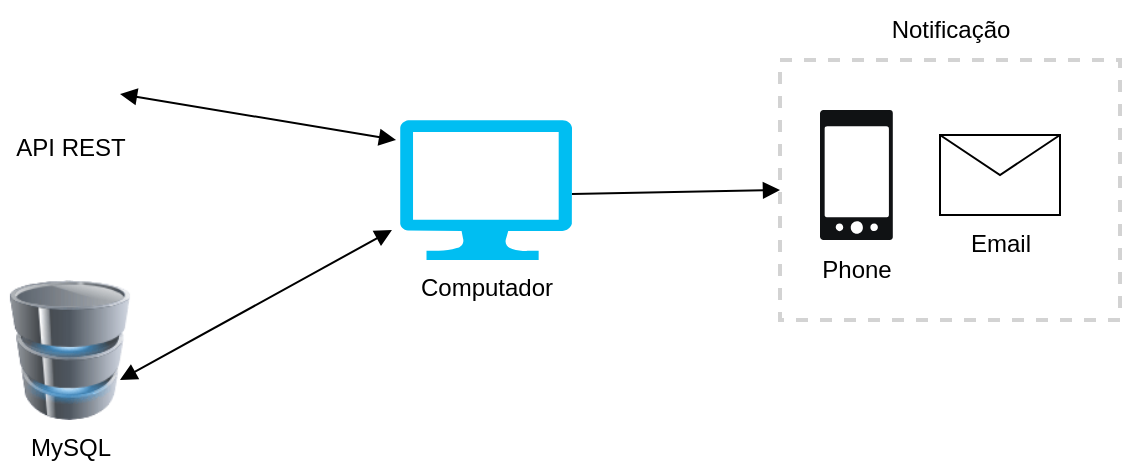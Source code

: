 <mxfile version="21.0.2" type="device"><diagram name="Página-1" id="tm_OebuZ_IBvZqybNNsM"><mxGraphModel dx="794" dy="740" grid="1" gridSize="10" guides="1" tooltips="1" connect="1" arrows="1" fold="1" page="1" pageScale="1" pageWidth="827" pageHeight="1169" math="0" shadow="0"><root><mxCell id="0"/><mxCell id="1" parent="0"/><mxCell id="4byjg0hdD04EBODJtfhk-1" value="Computador" style="verticalLabelPosition=bottom;html=1;verticalAlign=top;align=center;strokeColor=none;fillColor=#00BEF2;shape=mxgraph.azure.computer;pointerEvents=1;" vertex="1" parent="1"><mxGeometry x="400" y="210" width="86" height="70" as="geometry"/></mxCell><mxCell id="4byjg0hdD04EBODJtfhk-2" value="MySQL" style="image;html=1;image=img/lib/clip_art/computers/Database_128x128.png" vertex="1" parent="1"><mxGeometry x="200" y="290" width="70" height="70" as="geometry"/></mxCell><mxCell id="4byjg0hdD04EBODJtfhk-3" value="" style="sketch=0;html=1;aspect=fixed;strokeColor=none;shadow=0;fillColor=#101214;verticalAlign=top;labelPosition=center;verticalLabelPosition=bottom;shape=mxgraph.gcp2.phone_android" vertex="1" parent="1"><mxGeometry x="610" y="205" width="36.4" height="65" as="geometry"/></mxCell><mxCell id="4byjg0hdD04EBODJtfhk-4" value="Email" style="shape=message;html=1;html=1;outlineConnect=0;labelPosition=center;verticalLabelPosition=bottom;align=center;verticalAlign=top;" vertex="1" parent="1"><mxGeometry x="670" y="217.5" width="60" height="40" as="geometry"/></mxCell><mxCell id="4byjg0hdD04EBODJtfhk-5" value="" style="rounded=0;whiteSpace=wrap;html=1;fillColor=none;strokeColor=#d3d3d3;strokeWidth=2;dashed=1;" vertex="1" parent="1"><mxGeometry x="590" y="180" width="170" height="130" as="geometry"/></mxCell><mxCell id="4byjg0hdD04EBODJtfhk-8" value="API REST" style="shape=image;html=1;verticalAlign=top;verticalLabelPosition=bottom;labelBackgroundColor=#ffffff;imageAspect=0;aspect=fixed;image=https://cdn0.iconfinder.com/data/icons/phosphor-fill-vol-4/256/stack-fill-128.png" vertex="1" parent="1"><mxGeometry x="205" y="150" width="60" height="60" as="geometry"/></mxCell><mxCell id="4byjg0hdD04EBODJtfhk-10" value="" style="endArrow=block;startArrow=block;endFill=1;startFill=1;html=1;rounded=0;entryX=-0.047;entryY=0.786;entryDx=0;entryDy=0;entryPerimeter=0;" edge="1" parent="1" target="4byjg0hdD04EBODJtfhk-1"><mxGeometry width="160" relative="1" as="geometry"><mxPoint x="260" y="340" as="sourcePoint"/><mxPoint x="420" y="340" as="targetPoint"/></mxGeometry></mxCell><mxCell id="4byjg0hdD04EBODJtfhk-11" value="" style="endArrow=block;startArrow=block;endFill=1;startFill=1;html=1;rounded=0;entryX=-0.023;entryY=0.143;entryDx=0;entryDy=0;entryPerimeter=0;" edge="1" parent="1" target="4byjg0hdD04EBODJtfhk-1"><mxGeometry width="160" relative="1" as="geometry"><mxPoint x="260" y="197" as="sourcePoint"/><mxPoint x="390" y="220" as="targetPoint"/></mxGeometry></mxCell><mxCell id="4byjg0hdD04EBODJtfhk-12" value="Phone" style="text;html=1;align=center;verticalAlign=middle;resizable=0;points=[];autosize=1;strokeColor=none;fillColor=none;" vertex="1" parent="1"><mxGeometry x="598.2" y="270" width="60" height="30" as="geometry"/></mxCell><mxCell id="4byjg0hdD04EBODJtfhk-13" value="" style="endArrow=block;startArrow=none;endFill=1;startFill=0;html=1;rounded=0;entryX=0;entryY=0.5;entryDx=0;entryDy=0;" edge="1" parent="1" target="4byjg0hdD04EBODJtfhk-5"><mxGeometry width="160" relative="1" as="geometry"><mxPoint x="486" y="247" as="sourcePoint"/><mxPoint x="623" y="170" as="targetPoint"/></mxGeometry></mxCell><mxCell id="4byjg0hdD04EBODJtfhk-14" value="Notificação" style="text;html=1;align=center;verticalAlign=middle;resizable=0;points=[];autosize=1;strokeColor=none;fillColor=none;" vertex="1" parent="1"><mxGeometry x="635" y="150" width="80" height="30" as="geometry"/></mxCell></root></mxGraphModel></diagram></mxfile>
